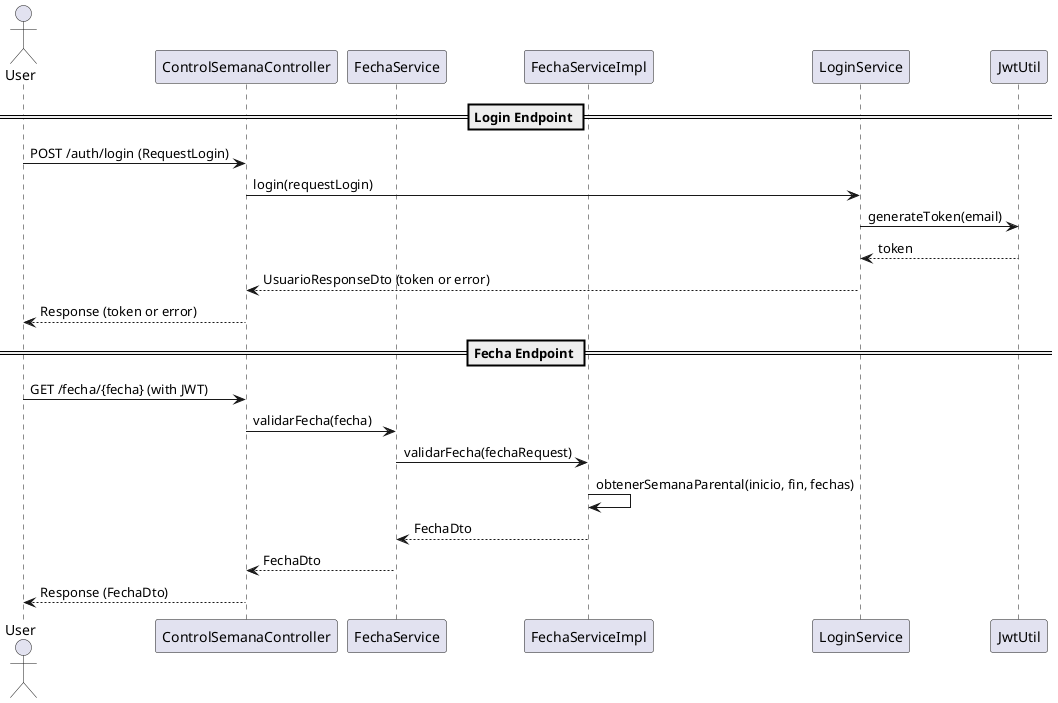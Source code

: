 @startuml
actor User

participant "ControlSemanaController" as Controller
participant "FechaService" as FechaService
participant "FechaServiceImpl" as FechaServiceImpl
participant "LoginService" as LoginService
participant "JwtUtil" as JwtUtil

== Login Endpoint ==
User -> Controller: POST /auth/login (RequestLogin)
Controller -> LoginService: login(requestLogin)
LoginService -> JwtUtil: generateToken(email)
JwtUtil --> LoginService: token
LoginService --> Controller: UsuarioResponseDto (token or error)
Controller --> User: Response (token or error)

== Fecha Endpoint ==
User -> Controller: GET /fecha/{fecha} (with JWT)
Controller -> FechaService: validarFecha(fecha)
FechaService -> FechaServiceImpl: validarFecha(fechaRequest)
FechaServiceImpl -> FechaServiceImpl: obtenerSemanaParental(inicio, fin, fechas)
FechaServiceImpl --> FechaService: FechaDto
FechaService --> Controller: FechaDto
Controller --> User: Response (FechaDto)
@enduml